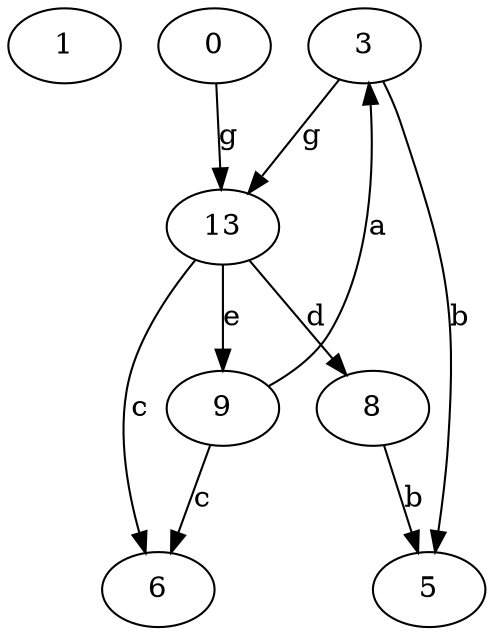 strict digraph  {
1;
3;
5;
6;
8;
0;
9;
13;
3 -> 5  [label=b];
3 -> 13  [label=g];
8 -> 5  [label=b];
0 -> 13  [label=g];
9 -> 3  [label=a];
9 -> 6  [label=c];
13 -> 6  [label=c];
13 -> 8  [label=d];
13 -> 9  [label=e];
}
